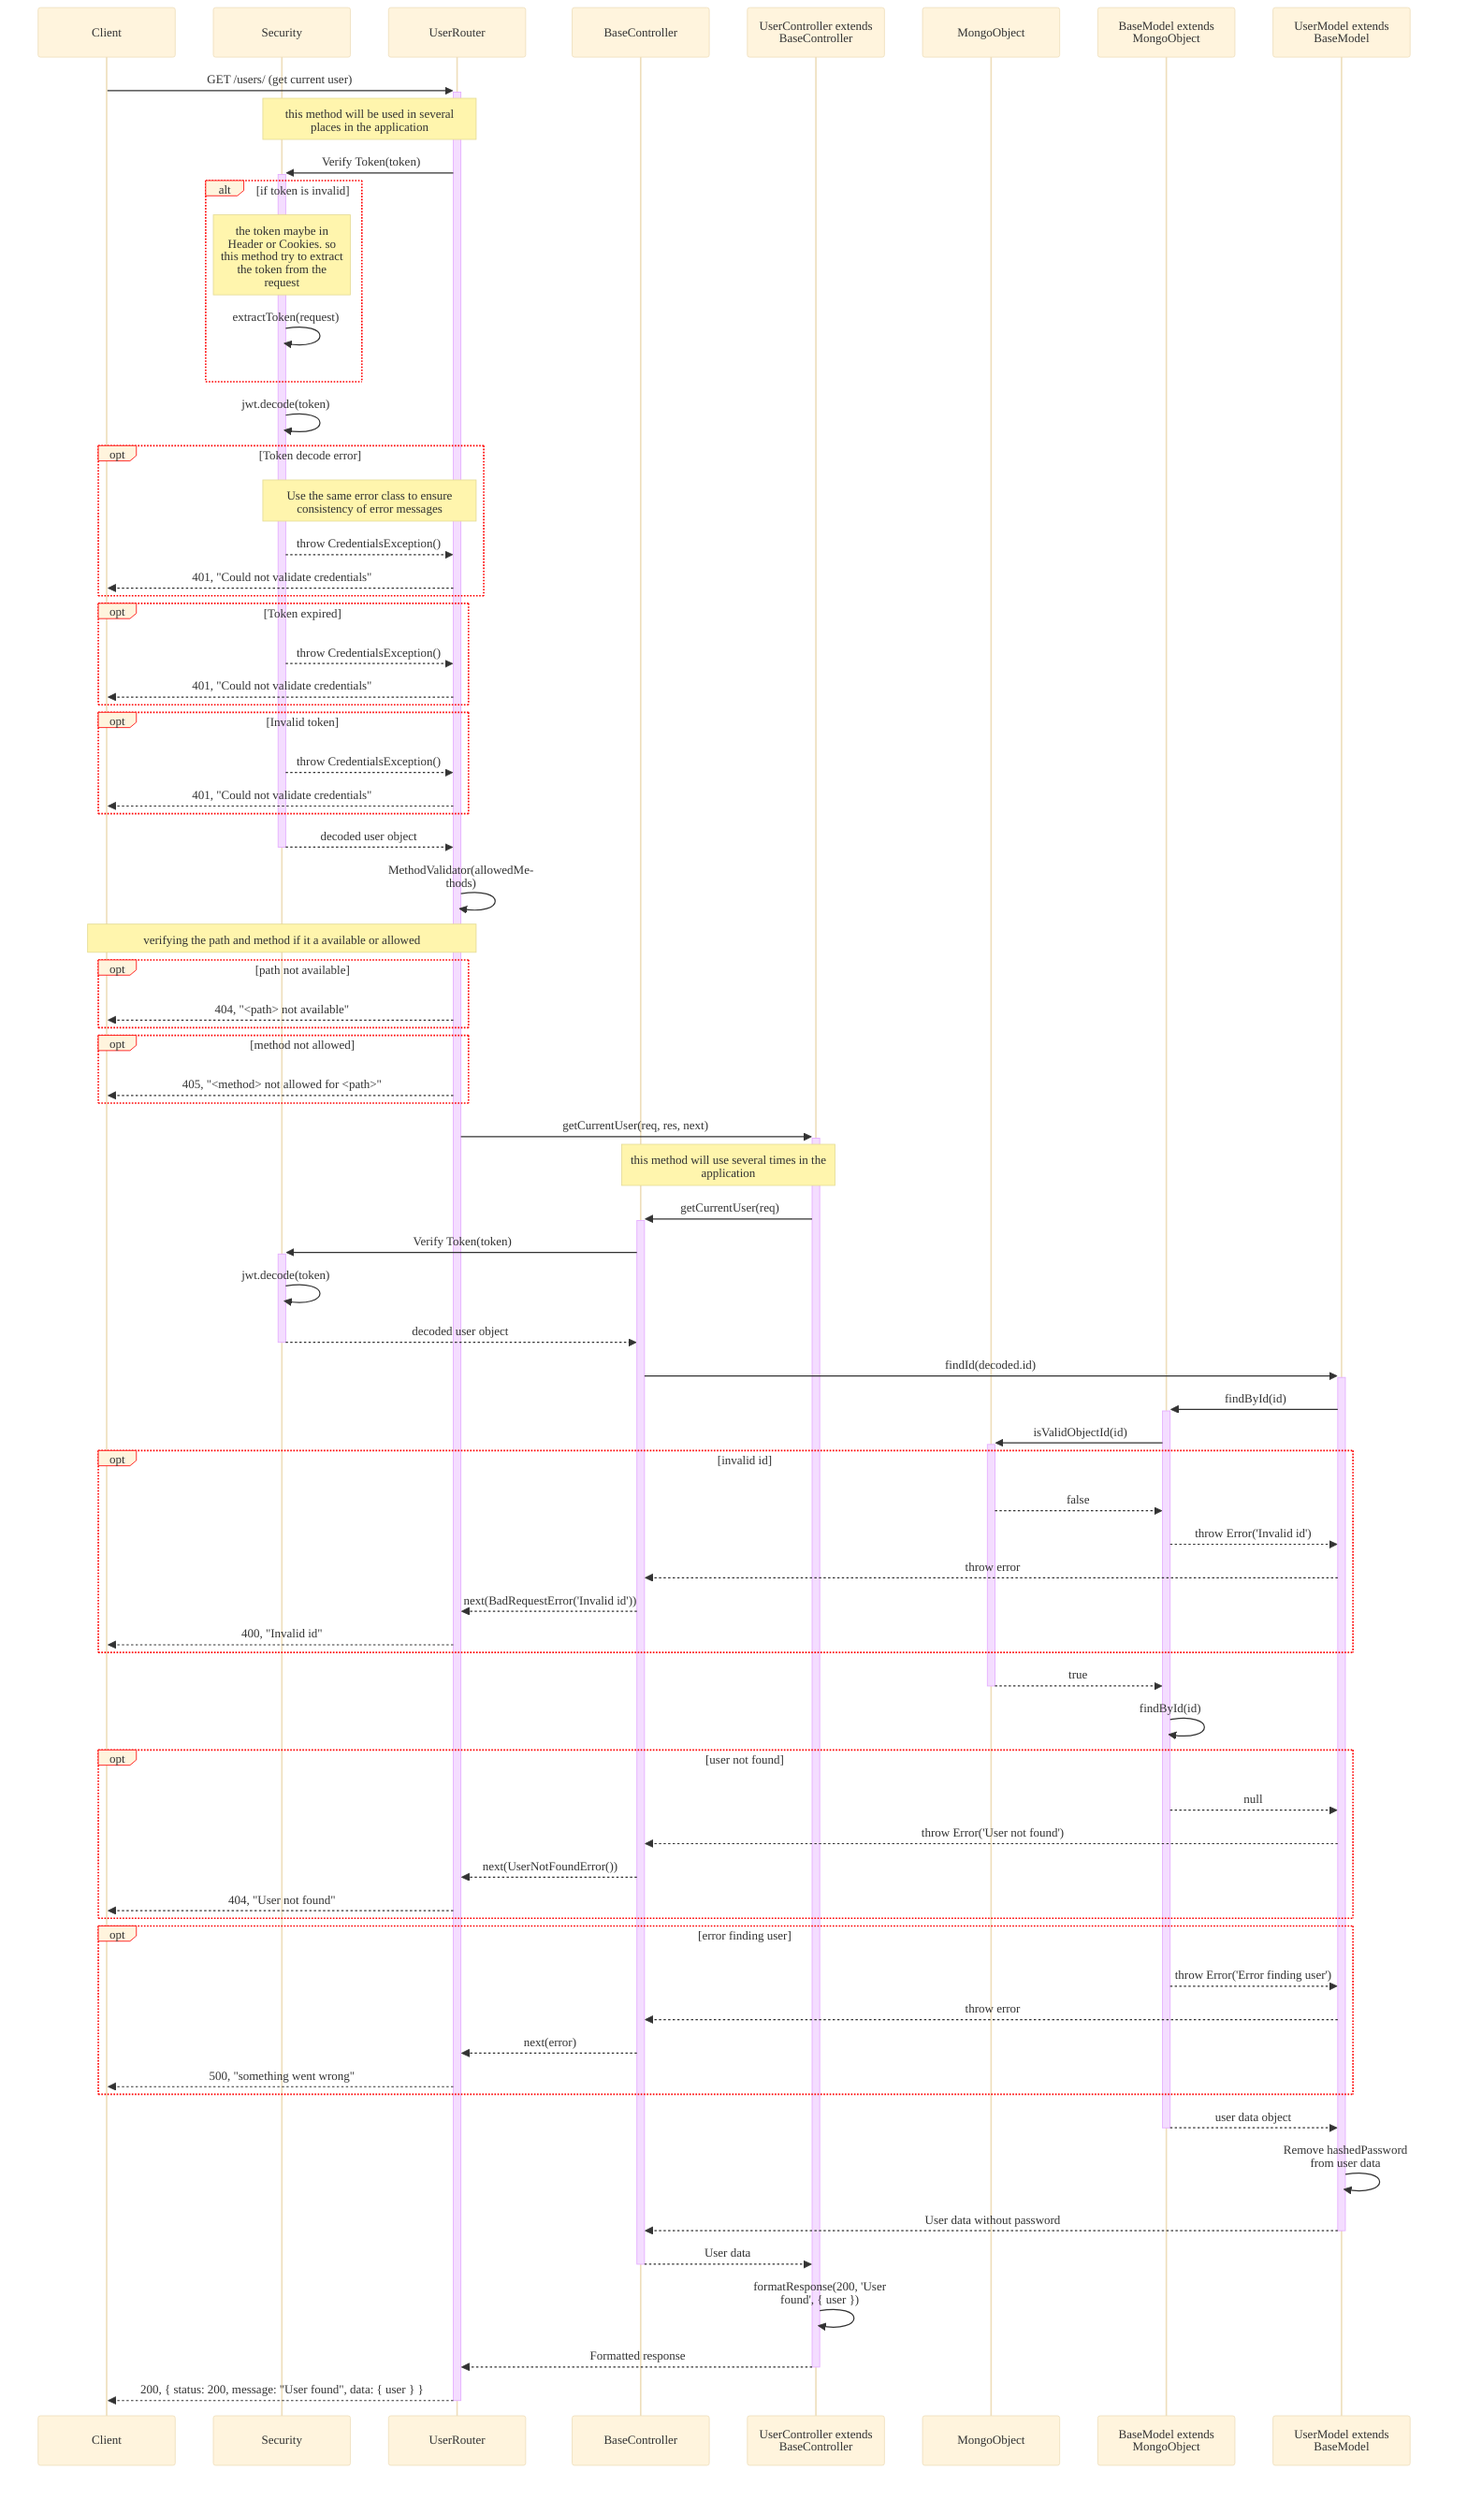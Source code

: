%%{
    init: {
        "theme":"base",
        "themeVariables": {
            "fontFamily": "system-ui",
            'labelBoxBorderColor': '#ff0000'
        },
        "sequence": { 
            "wrap": true, 
            "width": 180 
        } 
    }
}%%
sequenceDiagram
    participant Client
    participant Sec as Security
    participant UserRouter as UserRouter
    participant BaseCont as BaseController
    participant UserCont as UserController extends BaseController
    participant Mongo as MongoObject
    participant BaseModel as BaseModel extends MongoObject
    participant Model as UserModel extends BaseModel

    %% Get User
    Client->>+UserRouter: GET /users/ (get current user)
    Note over Sec, UserRouter: this method will be used in several places in the application
    UserRouter->>+Sec: Verify Token(token)
    alt if token is invalid
    Note over Sec: the token maybe in Header or Cookies. so this method try to extract the token from the request
        Sec->>Sec: extractToken(request)
    end
    Sec->>Sec: jwt.decode(token)
    opt Token decode error
        Note over Sec, UserRouter: Use the same error class to ensure consistency of error messages 
        Sec-->>UserRouter: throw CredentialsException()
        UserRouter-->>Client: 401, "Could not validate credentials"
    end
    opt Token expired
        Sec-->>UserRouter: throw CredentialsException()
        UserRouter-->>Client: 401, "Could not validate credentials"
    end
    opt Invalid token
        Sec-->>UserRouter: throw CredentialsException()
        UserRouter-->>Client: 401, "Could not validate credentials"
    end
    Sec-->>-UserRouter: decoded user object
    UserRouter->>UserRouter: MethodValidator(allowedMethods)
    Note over Client,UserRouter : verifying the path and method if it a available or allowed
    opt path not available
        UserRouter-->>Client: 404, "<path> not available"
    end
    opt method not allowed
        UserRouter-->>Client: 405, "<method> not allowed for <path>"
    end
    UserRouter->>+UserCont: getCurrentUser(req, res, next)
    Note over UserCont, BaseCont: this method will use several times in the application
    UserCont->>+BaseCont: getCurrentUser(req)
    BaseCont->>+Sec: Verify Token(token)
    Sec->>Sec: jwt.decode(token)
    Sec-->>-BaseCont: decoded user object
    BaseCont->>+Model: findId(decoded.id)
    Model->>+BaseModel: findById(id)
    BaseModel->>+Mongo: isValidObjectId(id)
    opt invalid id
        Mongo-->>BaseModel: false
        BaseModel-->>Model: throw Error('Invalid id')
        Model-->>BaseCont: throw error
        BaseCont-->>UserRouter: next(BadRequestError('Invalid id'))
        UserRouter-->>Client: 400, "Invalid id"
    end
    Mongo-->>-BaseModel: true
    BaseModel->>BaseModel: findById(id)
    opt user not found
        BaseModel-->>Model: null
        Model-->>BaseCont: throw Error('User not found')
        BaseCont-->>UserRouter: next(UserNotFoundError())
        UserRouter-->>Client: 404, "User not found"
    end
    opt error finding user
        BaseModel-->>Model: throw Error('Error finding user')
        Model-->>BaseCont: throw error
        BaseCont-->>UserRouter: next(error)
        UserRouter-->>Client: 500, "something went wrong"
    end
    BaseModel-->>-Model: user data object
    Model->>Model: Remove hashedPassword from user data
    Model-->>-BaseCont: User data without password
    BaseCont-->>-UserCont: User data
    UserCont->>UserCont: formatResponse(200, 'User found', { user })
    UserCont-->>-UserRouter: Formatted response
    UserRouter-->>-Client: 200, { status: 200, message: "User found", data: { user } }
